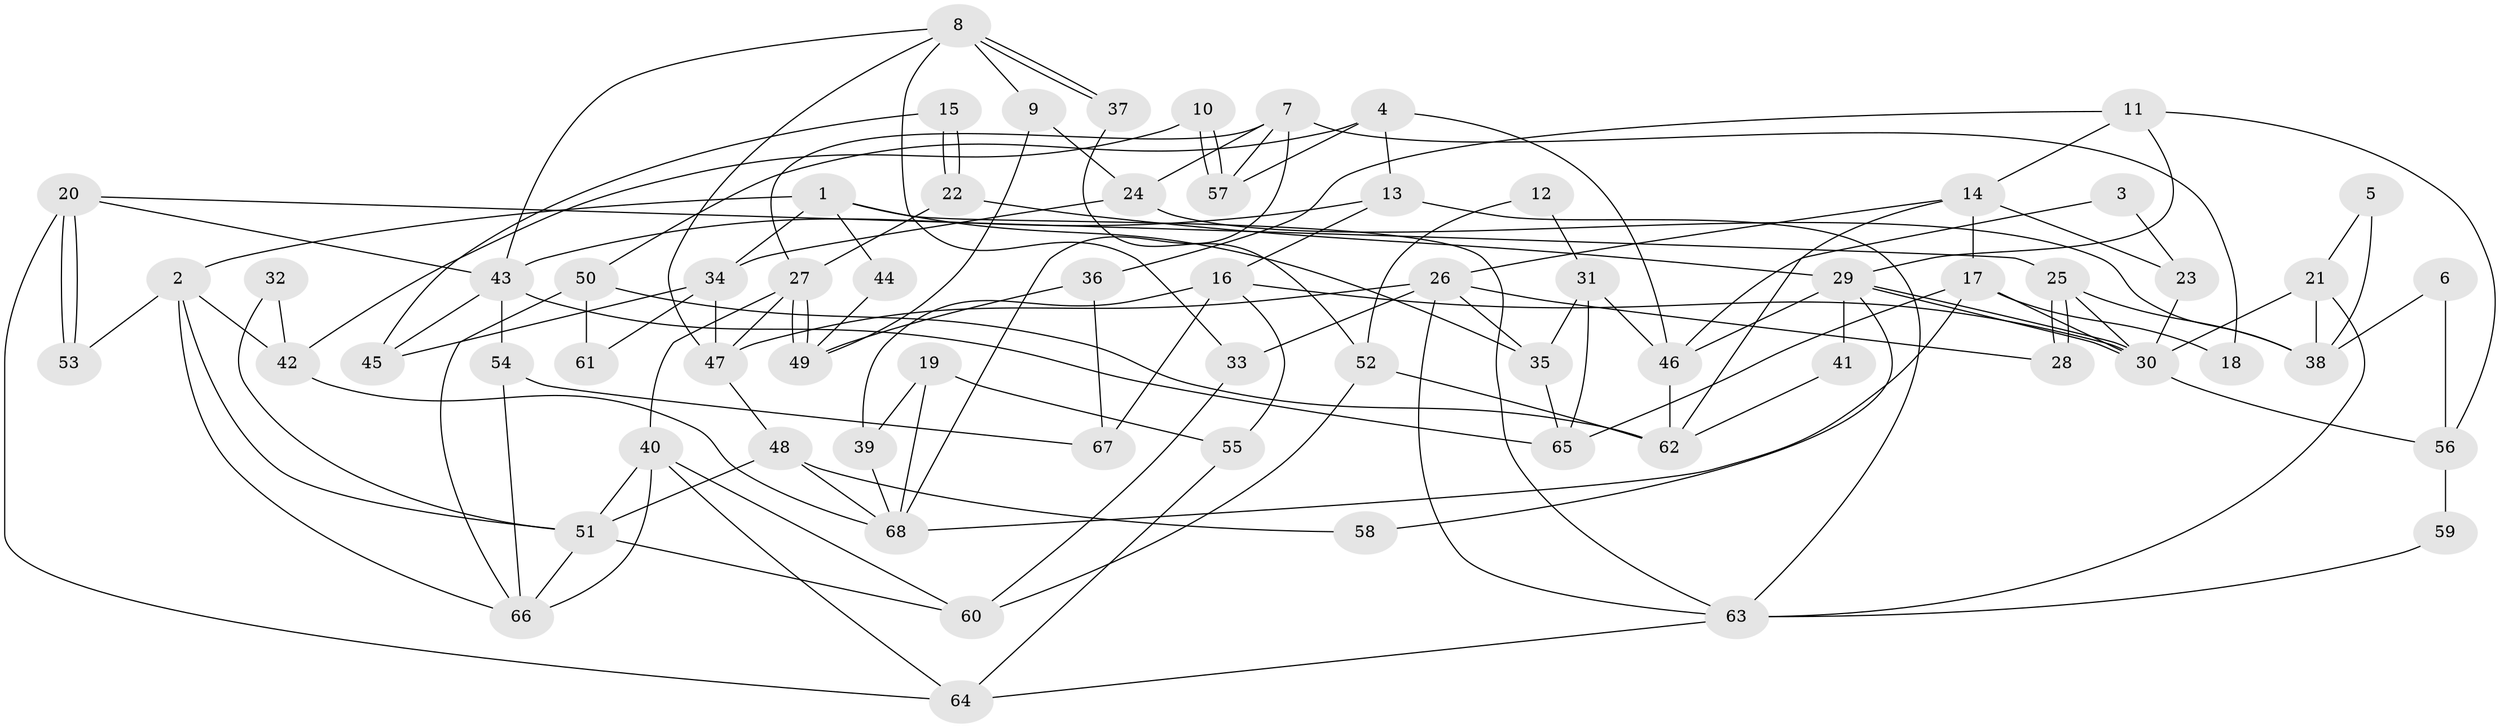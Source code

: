// coarse degree distribution, {4: 0.4117647058823529, 11: 0.029411764705882353, 5: 0.08823529411764706, 9: 0.029411764705882353, 7: 0.08823529411764706, 6: 0.058823529411764705, 16: 0.029411764705882353, 8: 0.029411764705882353, 2: 0.17647058823529413, 3: 0.058823529411764705}
// Generated by graph-tools (version 1.1) at 2025/51/03/04/25 22:51:17]
// undirected, 68 vertices, 136 edges
graph export_dot {
  node [color=gray90,style=filled];
  1;
  2;
  3;
  4;
  5;
  6;
  7;
  8;
  9;
  10;
  11;
  12;
  13;
  14;
  15;
  16;
  17;
  18;
  19;
  20;
  21;
  22;
  23;
  24;
  25;
  26;
  27;
  28;
  29;
  30;
  31;
  32;
  33;
  34;
  35;
  36;
  37;
  38;
  39;
  40;
  41;
  42;
  43;
  44;
  45;
  46;
  47;
  48;
  49;
  50;
  51;
  52;
  53;
  54;
  55;
  56;
  57;
  58;
  59;
  60;
  61;
  62;
  63;
  64;
  65;
  66;
  67;
  68;
  1 -- 2;
  1 -- 35;
  1 -- 34;
  1 -- 44;
  1 -- 63;
  2 -- 51;
  2 -- 66;
  2 -- 42;
  2 -- 53;
  3 -- 23;
  3 -- 46;
  4 -- 50;
  4 -- 57;
  4 -- 13;
  4 -- 46;
  5 -- 38;
  5 -- 21;
  6 -- 38;
  6 -- 56;
  7 -- 24;
  7 -- 68;
  7 -- 18;
  7 -- 27;
  7 -- 57;
  8 -- 37;
  8 -- 37;
  8 -- 33;
  8 -- 9;
  8 -- 43;
  8 -- 47;
  9 -- 24;
  9 -- 49;
  10 -- 57;
  10 -- 57;
  10 -- 42;
  11 -- 14;
  11 -- 29;
  11 -- 36;
  11 -- 56;
  12 -- 31;
  12 -- 52;
  13 -- 43;
  13 -- 16;
  13 -- 63;
  14 -- 17;
  14 -- 26;
  14 -- 23;
  14 -- 62;
  15 -- 45;
  15 -- 22;
  15 -- 22;
  16 -- 30;
  16 -- 39;
  16 -- 55;
  16 -- 67;
  17 -- 68;
  17 -- 65;
  17 -- 18;
  17 -- 30;
  19 -- 55;
  19 -- 39;
  19 -- 68;
  20 -- 25;
  20 -- 53;
  20 -- 53;
  20 -- 43;
  20 -- 64;
  21 -- 30;
  21 -- 63;
  21 -- 38;
  22 -- 27;
  22 -- 29;
  23 -- 30;
  24 -- 38;
  24 -- 34;
  25 -- 28;
  25 -- 28;
  25 -- 30;
  25 -- 38;
  26 -- 63;
  26 -- 47;
  26 -- 28;
  26 -- 33;
  26 -- 35;
  27 -- 49;
  27 -- 49;
  27 -- 40;
  27 -- 47;
  29 -- 30;
  29 -- 30;
  29 -- 41;
  29 -- 46;
  29 -- 58;
  30 -- 56;
  31 -- 46;
  31 -- 65;
  31 -- 35;
  32 -- 42;
  32 -- 51;
  33 -- 60;
  34 -- 47;
  34 -- 45;
  34 -- 61;
  35 -- 65;
  36 -- 49;
  36 -- 67;
  37 -- 52;
  39 -- 68;
  40 -- 64;
  40 -- 51;
  40 -- 60;
  40 -- 66;
  41 -- 62;
  42 -- 68;
  43 -- 45;
  43 -- 54;
  43 -- 65;
  44 -- 49;
  46 -- 62;
  47 -- 48;
  48 -- 51;
  48 -- 58;
  48 -- 68;
  50 -- 62;
  50 -- 66;
  50 -- 61;
  51 -- 66;
  51 -- 60;
  52 -- 60;
  52 -- 62;
  54 -- 67;
  54 -- 66;
  55 -- 64;
  56 -- 59;
  59 -- 63;
  63 -- 64;
}
